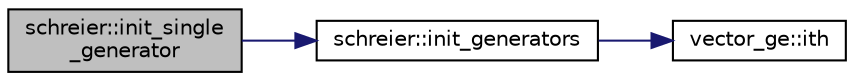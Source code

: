 digraph "schreier::init_single_generator"
{
  edge [fontname="Helvetica",fontsize="10",labelfontname="Helvetica",labelfontsize="10"];
  node [fontname="Helvetica",fontsize="10",shape=record];
  rankdir="LR";
  Node2647 [label="schreier::init_single\l_generator",height=0.2,width=0.4,color="black", fillcolor="grey75", style="filled", fontcolor="black"];
  Node2647 -> Node2648 [color="midnightblue",fontsize="10",style="solid",fontname="Helvetica"];
  Node2648 [label="schreier::init_generators",height=0.2,width=0.4,color="black", fillcolor="white", style="filled",URL="$d3/dd6/classschreier.html#a04fd581636085a7414e1b5d1004e44e0"];
  Node2648 -> Node2649 [color="midnightblue",fontsize="10",style="solid",fontname="Helvetica"];
  Node2649 [label="vector_ge::ith",height=0.2,width=0.4,color="black", fillcolor="white", style="filled",URL="$d4/d6e/classvector__ge.html#a1ff002e8b746a9beb119d57dcd4a15ff"];
}
